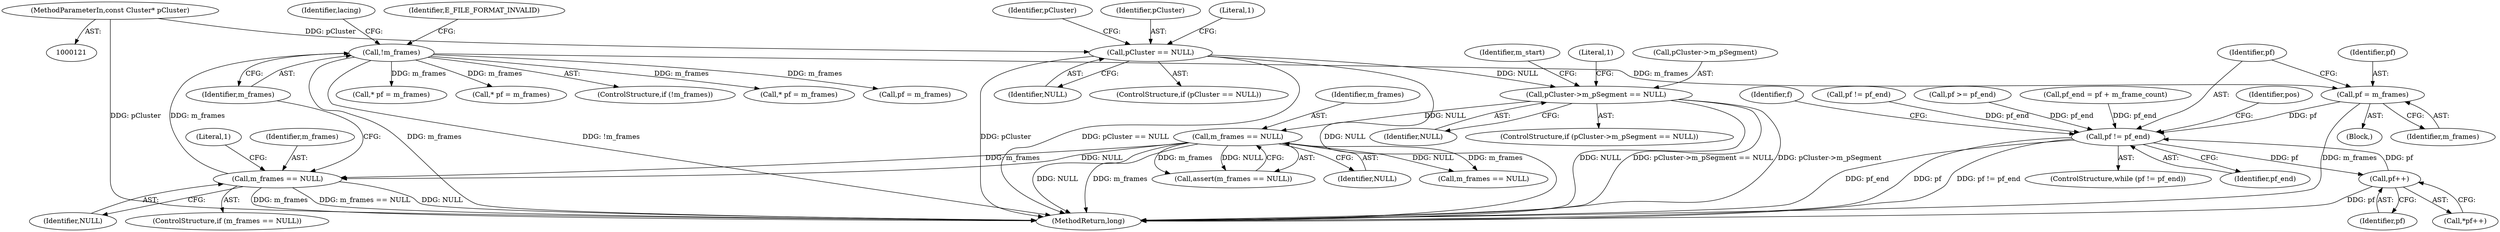 digraph "0_Android_cc274e2abe8b2a6698a5c47d8aa4bb45f1f9538d_33@pointer" {
"1001016" [label="(Call,pf = m_frames)"];
"1000379" [label="(Call,!m_frames)"];
"1000372" [label="(Call,m_frames == NULL)"];
"1000153" [label="(Call,m_frames == NULL)"];
"1000132" [label="(Call,pCluster->m_pSegment == NULL)"];
"1000125" [label="(Call,pCluster == NULL)"];
"1000122" [label="(MethodParameterIn,const Cluster* pCluster)"];
"1001020" [label="(Call,pf != pf_end)"];
"1001028" [label="(Call,pf++)"];
"1000133" [label="(Call,pCluster->m_pSegment)"];
"1000835" [label="(Call,pf >= pf_end)"];
"1000124" [label="(ControlStructure,if (pCluster == NULL))"];
"1000759" [label="(Call,pf_end = pf + m_frame_count)"];
"1000385" [label="(Identifier,lacing)"];
"1000378" [label="(ControlStructure,if (!m_frames))"];
"1000756" [label="(Call,* pf = m_frames)"];
"1001017" [label="(Identifier,pf)"];
"1001019" [label="(ControlStructure,while (pf != pf_end))"];
"1000372" [label="(Call,m_frames == NULL)"];
"1000544" [label="(Call,pf = m_frames)"];
"1000389" [label="(Call,* pf = m_frames)"];
"1000134" [label="(Identifier,pCluster)"];
"1001066" [label="(MethodReturn,long)"];
"1000152" [label="(Call,assert(m_frames == NULL))"];
"1000155" [label="(Identifier,NULL)"];
"1000125" [label="(Call,pCluster == NULL)"];
"1001027" [label="(Call,*pf++)"];
"1000380" [label="(Identifier,m_frames)"];
"1001028" [label="(Call,pf++)"];
"1001021" [label="(Identifier,pf)"];
"1000292" [label="(Call,m_frames == NULL)"];
"1000377" [label="(Literal,1)"];
"1000142" [label="(Identifier,m_start)"];
"1001060" [label="(Identifier,pos)"];
"1000127" [label="(Identifier,NULL)"];
"1000126" [label="(Identifier,pCluster)"];
"1000130" [label="(Literal,1)"];
"1001018" [label="(Identifier,m_frames)"];
"1000374" [label="(Identifier,NULL)"];
"1000382" [label="(Identifier,E_FILE_FORMAT_INVALID)"];
"1000639" [label="(Call,* pf = m_frames)"];
"1001026" [label="(Identifier,f)"];
"1000139" [label="(Literal,1)"];
"1000373" [label="(Identifier,m_frames)"];
"1000371" [label="(ControlStructure,if (m_frames == NULL))"];
"1000698" [label="(Block,)"];
"1000153" [label="(Call,m_frames == NULL)"];
"1000132" [label="(Call,pCluster->m_pSegment == NULL)"];
"1001020" [label="(Call,pf != pf_end)"];
"1000154" [label="(Identifier,m_frames)"];
"1000122" [label="(MethodParameterIn,const Cluster* pCluster)"];
"1001022" [label="(Identifier,pf_end)"];
"1000972" [label="(Call,pf != pf_end)"];
"1001029" [label="(Identifier,pf)"];
"1000131" [label="(ControlStructure,if (pCluster->m_pSegment == NULL))"];
"1000379" [label="(Call,!m_frames)"];
"1001016" [label="(Call,pf = m_frames)"];
"1000136" [label="(Identifier,NULL)"];
"1001016" -> "1000698"  [label="AST: "];
"1001016" -> "1001018"  [label="CFG: "];
"1001017" -> "1001016"  [label="AST: "];
"1001018" -> "1001016"  [label="AST: "];
"1001021" -> "1001016"  [label="CFG: "];
"1001016" -> "1001066"  [label="DDG: m_frames"];
"1000379" -> "1001016"  [label="DDG: m_frames"];
"1001016" -> "1001020"  [label="DDG: pf"];
"1000379" -> "1000378"  [label="AST: "];
"1000379" -> "1000380"  [label="CFG: "];
"1000380" -> "1000379"  [label="AST: "];
"1000382" -> "1000379"  [label="CFG: "];
"1000385" -> "1000379"  [label="CFG: "];
"1000379" -> "1001066"  [label="DDG: m_frames"];
"1000379" -> "1001066"  [label="DDG: !m_frames"];
"1000372" -> "1000379"  [label="DDG: m_frames"];
"1000379" -> "1000389"  [label="DDG: m_frames"];
"1000379" -> "1000544"  [label="DDG: m_frames"];
"1000379" -> "1000639"  [label="DDG: m_frames"];
"1000379" -> "1000756"  [label="DDG: m_frames"];
"1000372" -> "1000371"  [label="AST: "];
"1000372" -> "1000374"  [label="CFG: "];
"1000373" -> "1000372"  [label="AST: "];
"1000374" -> "1000372"  [label="AST: "];
"1000377" -> "1000372"  [label="CFG: "];
"1000380" -> "1000372"  [label="CFG: "];
"1000372" -> "1001066"  [label="DDG: m_frames"];
"1000372" -> "1001066"  [label="DDG: m_frames == NULL"];
"1000372" -> "1001066"  [label="DDG: NULL"];
"1000153" -> "1000372"  [label="DDG: m_frames"];
"1000153" -> "1000372"  [label="DDG: NULL"];
"1000153" -> "1000152"  [label="AST: "];
"1000153" -> "1000155"  [label="CFG: "];
"1000154" -> "1000153"  [label="AST: "];
"1000155" -> "1000153"  [label="AST: "];
"1000152" -> "1000153"  [label="CFG: "];
"1000153" -> "1001066"  [label="DDG: NULL"];
"1000153" -> "1001066"  [label="DDG: m_frames"];
"1000153" -> "1000152"  [label="DDG: m_frames"];
"1000153" -> "1000152"  [label="DDG: NULL"];
"1000132" -> "1000153"  [label="DDG: NULL"];
"1000153" -> "1000292"  [label="DDG: m_frames"];
"1000153" -> "1000292"  [label="DDG: NULL"];
"1000132" -> "1000131"  [label="AST: "];
"1000132" -> "1000136"  [label="CFG: "];
"1000133" -> "1000132"  [label="AST: "];
"1000136" -> "1000132"  [label="AST: "];
"1000139" -> "1000132"  [label="CFG: "];
"1000142" -> "1000132"  [label="CFG: "];
"1000132" -> "1001066"  [label="DDG: pCluster->m_pSegment == NULL"];
"1000132" -> "1001066"  [label="DDG: pCluster->m_pSegment"];
"1000132" -> "1001066"  [label="DDG: NULL"];
"1000125" -> "1000132"  [label="DDG: NULL"];
"1000125" -> "1000124"  [label="AST: "];
"1000125" -> "1000127"  [label="CFG: "];
"1000126" -> "1000125"  [label="AST: "];
"1000127" -> "1000125"  [label="AST: "];
"1000130" -> "1000125"  [label="CFG: "];
"1000134" -> "1000125"  [label="CFG: "];
"1000125" -> "1001066"  [label="DDG: pCluster"];
"1000125" -> "1001066"  [label="DDG: pCluster == NULL"];
"1000125" -> "1001066"  [label="DDG: NULL"];
"1000122" -> "1000125"  [label="DDG: pCluster"];
"1000122" -> "1000121"  [label="AST: "];
"1000122" -> "1001066"  [label="DDG: pCluster"];
"1001020" -> "1001019"  [label="AST: "];
"1001020" -> "1001022"  [label="CFG: "];
"1001021" -> "1001020"  [label="AST: "];
"1001022" -> "1001020"  [label="AST: "];
"1001026" -> "1001020"  [label="CFG: "];
"1001060" -> "1001020"  [label="CFG: "];
"1001020" -> "1001066"  [label="DDG: pf"];
"1001020" -> "1001066"  [label="DDG: pf != pf_end"];
"1001020" -> "1001066"  [label="DDG: pf_end"];
"1001028" -> "1001020"  [label="DDG: pf"];
"1000972" -> "1001020"  [label="DDG: pf_end"];
"1000759" -> "1001020"  [label="DDG: pf_end"];
"1000835" -> "1001020"  [label="DDG: pf_end"];
"1001020" -> "1001028"  [label="DDG: pf"];
"1001028" -> "1001027"  [label="AST: "];
"1001028" -> "1001029"  [label="CFG: "];
"1001029" -> "1001028"  [label="AST: "];
"1001027" -> "1001028"  [label="CFG: "];
"1001028" -> "1001066"  [label="DDG: pf"];
}
